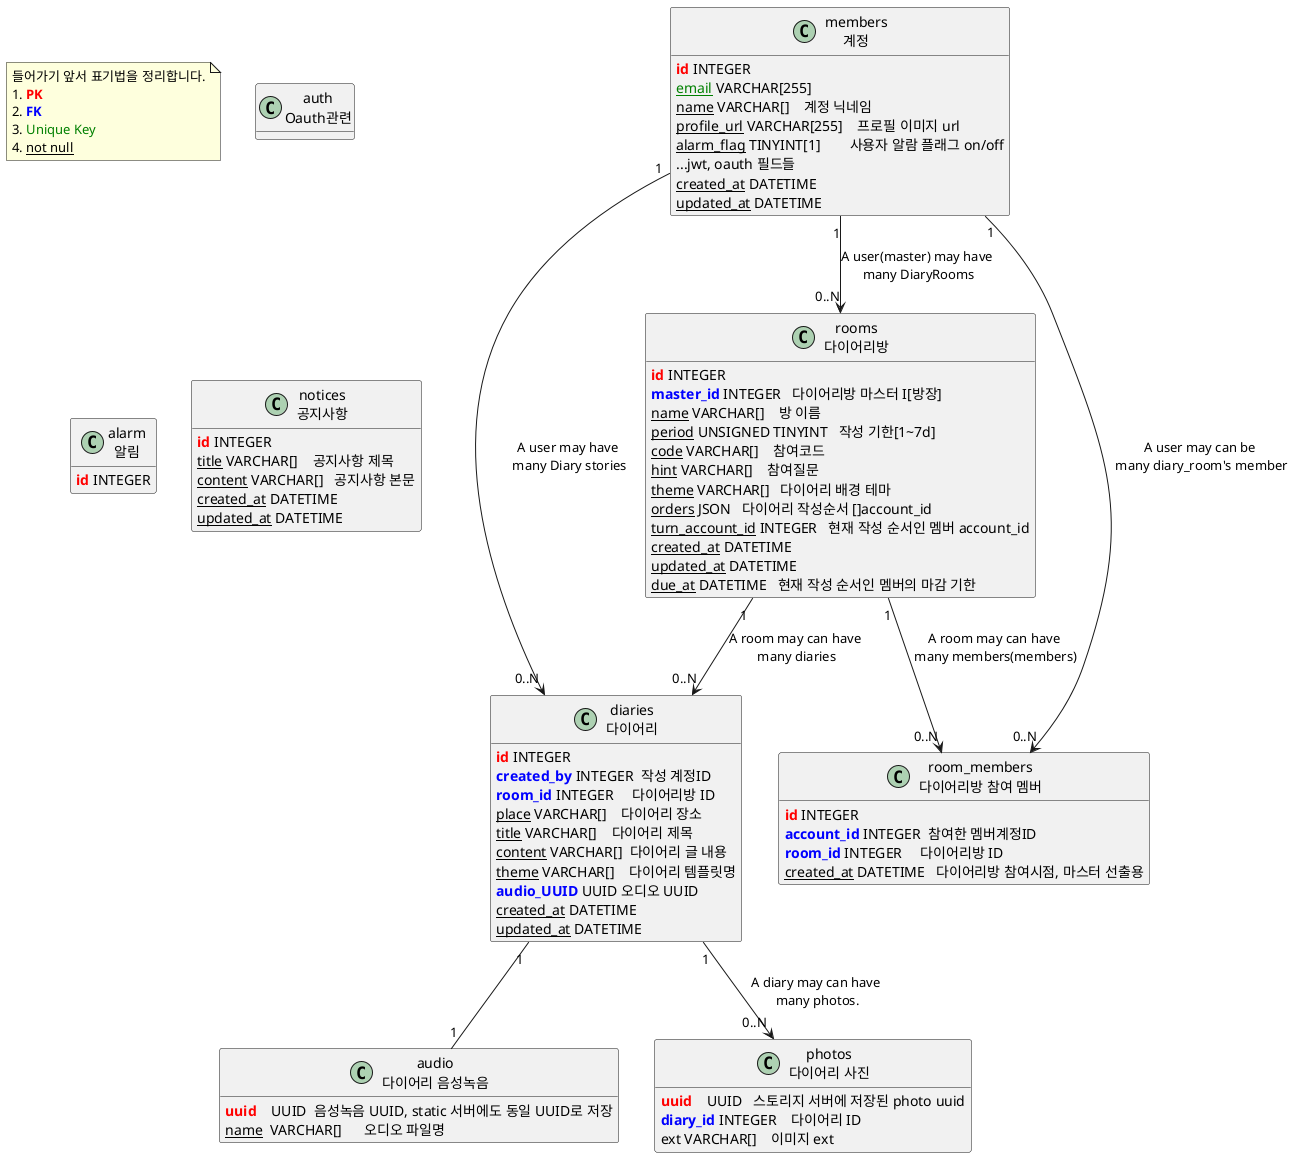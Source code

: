 ' https://gist.github.com/QuantumGhost/0955a45383a0b6c0bc24f9654b3cb561
@startuml
!define Table(name,desc) class name as "desc" << (T) >>
!define pk(x) <color:red><b>x</b></color>
!define fk(x) <color:blue><b>x</b></color>
' 초록색: 유니크키
!define unique(x) <color:green>x</color>
' 밑줄: not null
!define not_null(x) <u>x</u>

hide methods
hide stereotypes

note as N1
    들어가기 앞서 표기법을 정리합니다.
    1. <color:red><b>PK</b></color>
    2. <color:blue><b>FK</b></color>
    3. <color:green>Unique Key</color>
    4. <u>not null</u>
end note

' entities
Table(members, "members\n계정") {
    pk(id) INTEGER
    not_null(unique(email)) VARCHAR[255]
    not_null(name) VARCHAR[]    계정 닉네임
    not_null(profile_url) VARCHAR[255]    프로필 이미지 url
    not_null(alarm_flag) TINYINT[1]        사용자 알람 플래그 on/off
    ...jwt, oauth 필드들
    not_null(created_at) DATETIME
    not_null(updated_at) DATETIME
}

Table(rooms, "rooms\n다이어리방") {
    pk(id) INTEGER
    fk(master_id) INTEGER   다이어리방 마스터 I[방장]
    not_null(name) VARCHAR[]    방 이름
    not_null(period) UNSIGNED TINYINT   작성 기한[1~7d]
    not_null(code) VARCHAR[]    참여코드
    not_null(hint) VARCHAR[]    참여질문
    not_null(theme) VARCHAR[]   다이어리 배경 테마
    not_null(orders) JSON   다이어리 작성순서 []account_id
    not_null(turn_account_id) INTEGER   현재 작성 순서인 멤버 account_id
    not_null(created_at) DATETIME
    not_null(updated_at) DATETIME
    not_null(due_at) DATETIME   현재 작성 순서인 멤버의 마감 기한
}

Table(diaries, "diaries\n다이어리") {
    pk(id) INTEGER
    fk(created_by) INTEGER  작성 계정ID
    fk(room_id) INTEGER     다이어리방 ID
    not_null(place) VARCHAR[]    다이어리 장소
    not_null(title) VARCHAR[]    다이어리 제목
    not_null(content) VARCHAR[]  다이어리 글 내용
    not_null(theme) VARCHAR[]    다이어리 템플릿명
    fk(audio_UUID) UUID 오디오 UUID
    not_null(created_at) DATETIME
    not_null(updated_at) DATETIME
}

Table(room_members, "room_members\n다이어리방 참여 멤버") {
    pk(id) INTEGER
    fk(account_id) INTEGER  참여한 멤버계정ID
    fk(room_id) INTEGER     다이어리방 ID
    not_null(created_at) DATETIME   다이어리방 참여시점, 마스터 선출용
}

Table(audio, "audio\n다이어리 음성녹음") {
    pk(uuid)    UUID  음성녹음 UUID, static 서버에도 동일 UUID로 저장
    not_null(name)  VARCHAR[]      오디오 파일명
    pitch   VARCHAR[]    오디오 피치값 (aos / ios가 서로 다르기 때문에 string)
}

Table(photos, "photos\n다이어리 사진") {
    pk(uuid)    UUID   스토리지 서버에 저장된 photo uuid
    fk(diary_id) INTEGER    다이어리 ID
    ext VARCHAR[]    이미지 ext
}

Table(auth, "auth\nOauth관련") {
}


Table(alarm, "alarm\n알림") {
    pk(id) INTEGER
}

Table(notices, "notices\n공지사항") {
    pk(id) INTEGER
    not_null(title) VARCHAR[]    공지사항 제목
    not_null(content) VARCHAR[]   공지사항 본문
    not_null(created_at) DATETIME
    not_null(updated_at) DATETIME
}


' one-to-one relationship
diaries "1" -- "1" audio

' one to may relationship
members "1" --> "0..N" rooms : "A user(master) may have\n many DiaryRooms"
members "1" --> "0..N" diaries : "A user may have\n many Diary stories"
members "1" --> "0..N" room_members : "A user may can be\n many diary_room's member"
rooms "1" --> "0..N" diaries : "A room may can have\n many diaries"
rooms "1" --> "0..N" room_members : "A room may can have\n many members(members)"
diaries "1" --> "0..N" photos : "A diary may can have\n many photos."
@enduml